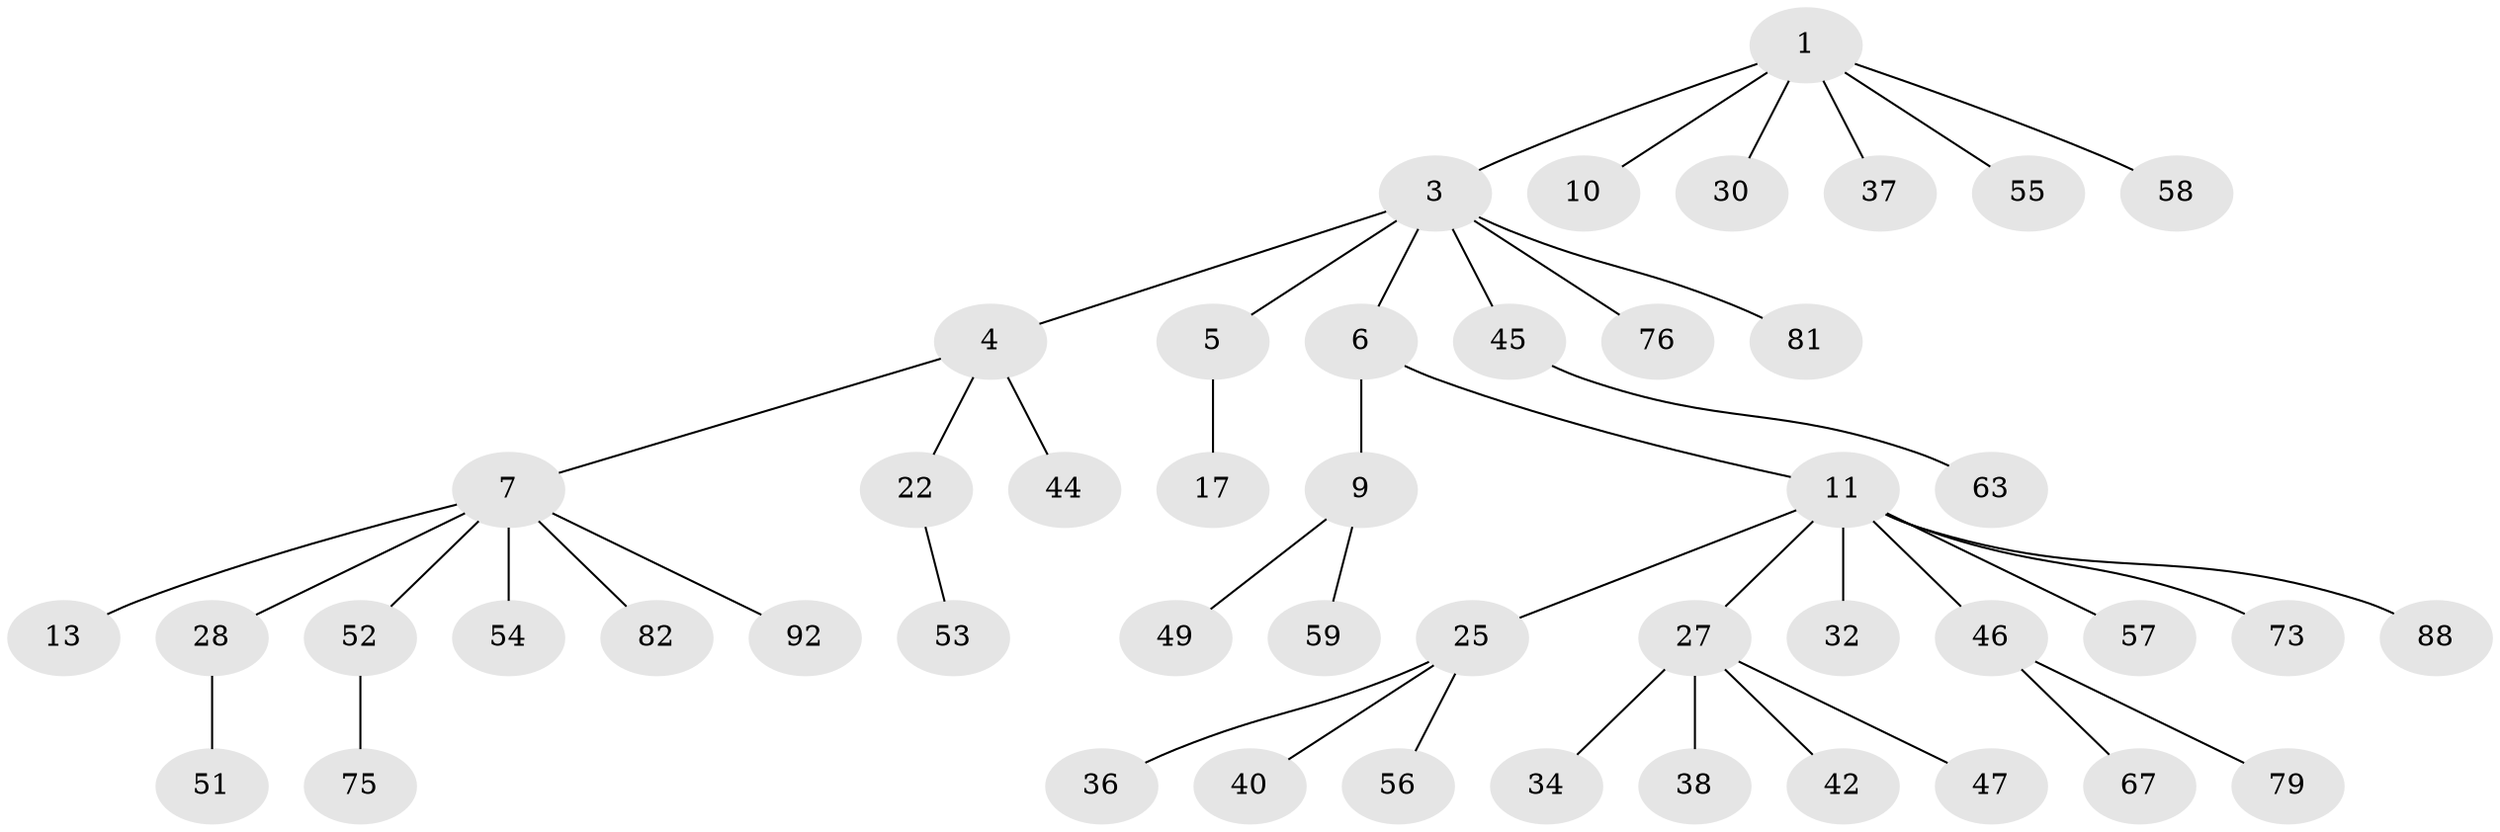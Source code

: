 // original degree distribution, {4: 0.0851063829787234, 3: 0.1276595744680851, 6: 0.02127659574468085, 2: 0.19148936170212766, 5: 0.0425531914893617, 1: 0.5319148936170213}
// Generated by graph-tools (version 1.1) at 2025/15/03/09/25 04:15:33]
// undirected, 47 vertices, 46 edges
graph export_dot {
graph [start="1"]
  node [color=gray90,style=filled];
  1 [super="+2+8"];
  3 [super="+60"];
  4;
  5;
  6;
  7 [super="+16+12"];
  9 [super="+31+68+14+33"];
  10 [super="+26+74+18+62"];
  11 [super="+29+19+48"];
  13;
  17 [super="+90"];
  22 [super="+41"];
  25;
  27;
  28 [super="+43"];
  30 [super="+35"];
  32;
  34;
  36;
  37;
  38;
  40;
  42 [super="+87"];
  44;
  45 [super="+50"];
  46;
  47 [super="+65+86"];
  49;
  51;
  52;
  53 [super="+69"];
  54 [super="+78"];
  55;
  56;
  57 [super="+71+70"];
  58;
  59;
  63;
  67;
  73;
  75;
  76;
  79;
  81;
  82 [super="+89"];
  88;
  92;
  1 -- 30;
  1 -- 37;
  1 -- 10;
  1 -- 3;
  1 -- 58;
  1 -- 55;
  3 -- 4;
  3 -- 5;
  3 -- 6;
  3 -- 45;
  3 -- 81;
  3 -- 76;
  4 -- 7;
  4 -- 22;
  4 -- 44;
  5 -- 17;
  6 -- 9;
  6 -- 11;
  7 -- 52;
  7 -- 82;
  7 -- 28;
  7 -- 54;
  7 -- 92;
  7 -- 13;
  9 -- 49;
  9 -- 59;
  11 -- 27;
  11 -- 32;
  11 -- 73;
  11 -- 88;
  11 -- 25;
  11 -- 46;
  11 -- 57;
  22 -- 53;
  25 -- 36;
  25 -- 40;
  25 -- 56;
  27 -- 34;
  27 -- 38;
  27 -- 42;
  27 -- 47;
  28 -- 51;
  45 -- 63;
  46 -- 67;
  46 -- 79;
  52 -- 75;
}
